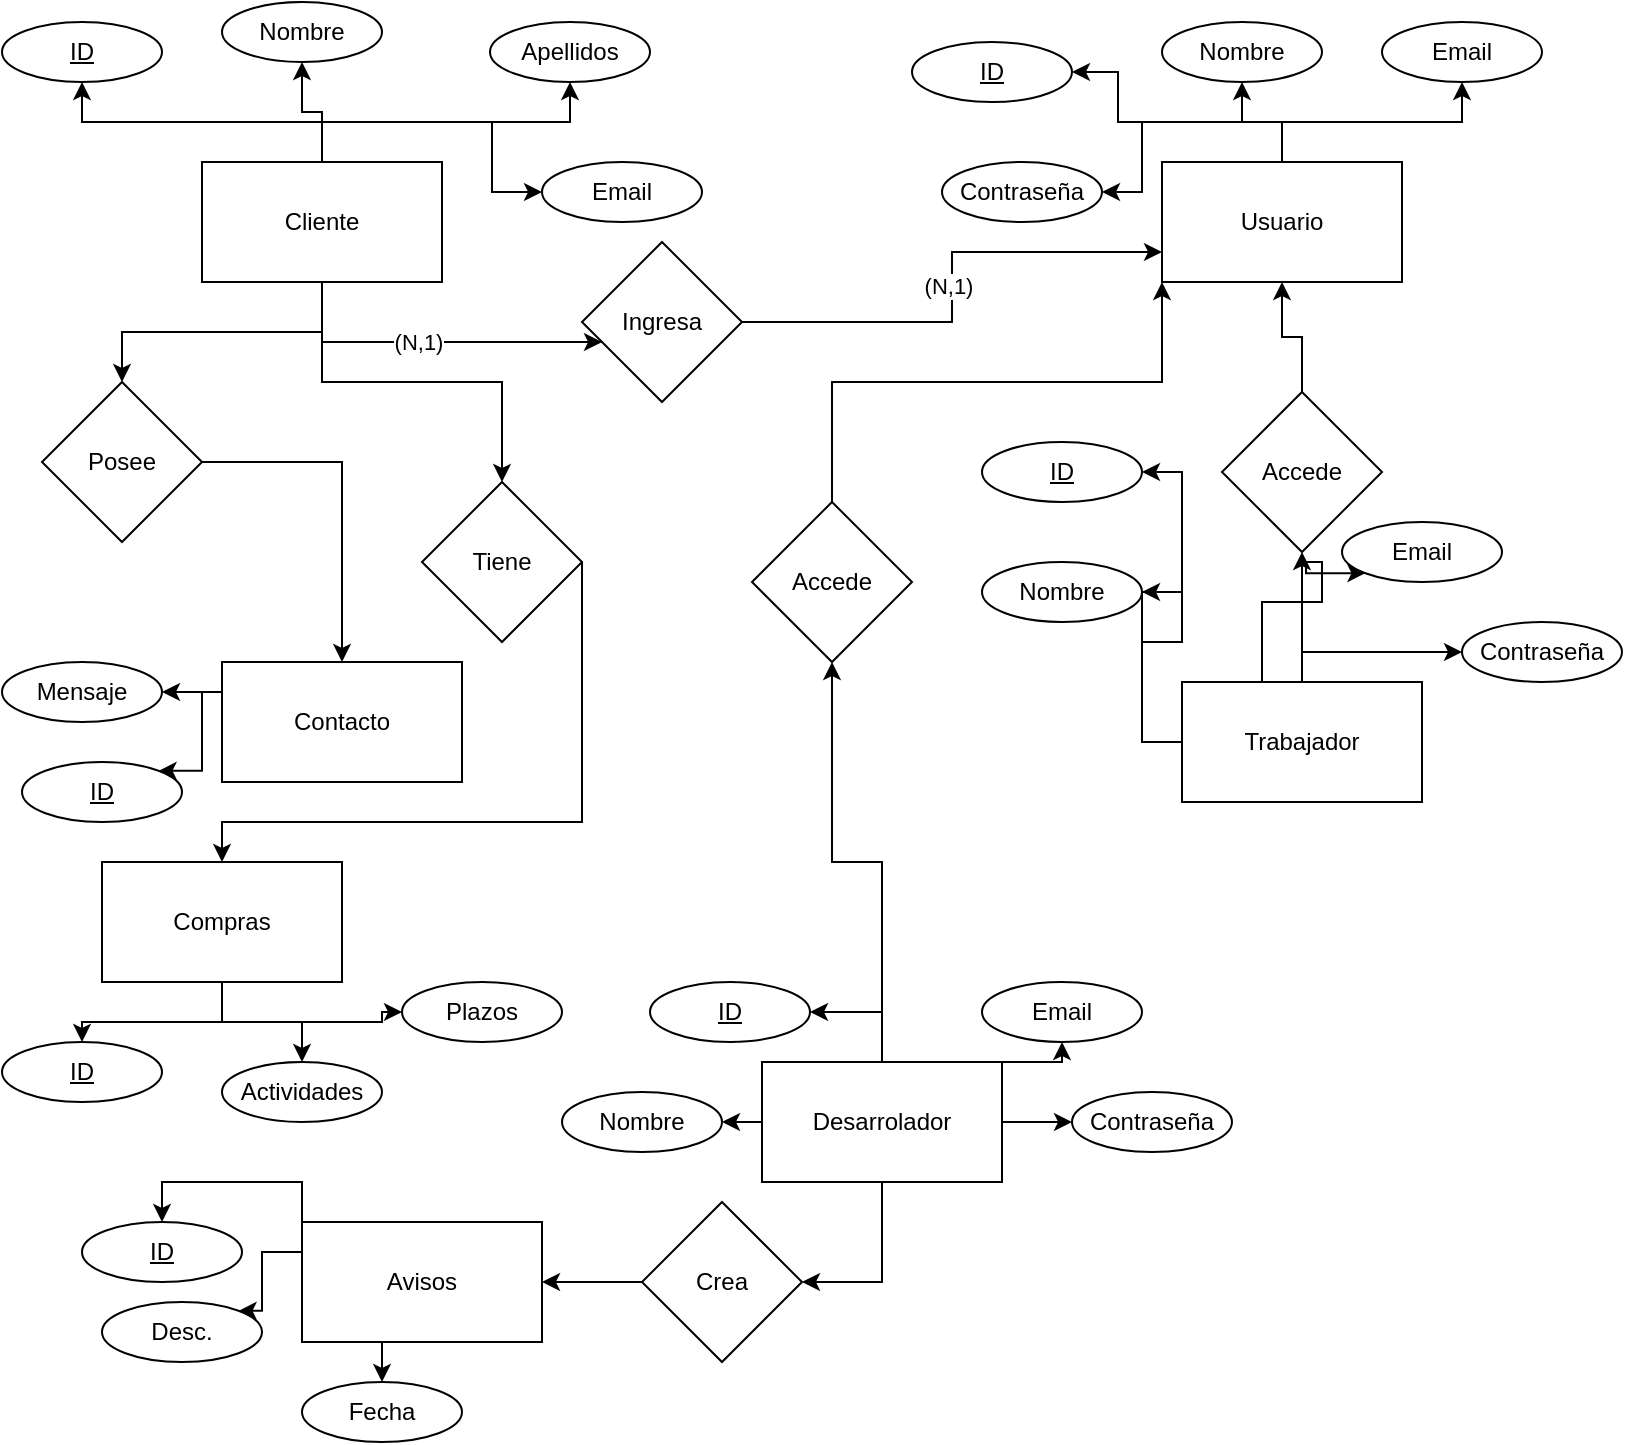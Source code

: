 <mxfile version="24.3.1" type="github">
  <diagram id="C5RBs43oDa-KdzZeNtuy" name="Page-1">
    <mxGraphModel dx="1434" dy="742" grid="1" gridSize="10" guides="1" tooltips="1" connect="1" arrows="1" fold="1" page="1" pageScale="1" pageWidth="827" pageHeight="1169" math="0" shadow="0">
      <root>
        <mxCell id="WIyWlLk6GJQsqaUBKTNV-0" />
        <mxCell id="WIyWlLk6GJQsqaUBKTNV-1" parent="WIyWlLk6GJQsqaUBKTNV-0" />
        <mxCell id="S-wjG19x41BNvVNmMQFC-13" style="edgeStyle=orthogonalEdgeStyle;rounded=0;orthogonalLoop=1;jettySize=auto;html=1;entryX=0.5;entryY=0;entryDx=0;entryDy=0;" edge="1" parent="WIyWlLk6GJQsqaUBKTNV-1" source="S-wjG19x41BNvVNmMQFC-11" target="S-wjG19x41BNvVNmMQFC-15">
          <mxGeometry relative="1" as="geometry">
            <mxPoint x="250" y="230" as="targetPoint" />
          </mxGeometry>
        </mxCell>
        <mxCell id="S-wjG19x41BNvVNmMQFC-23" style="edgeStyle=orthogonalEdgeStyle;rounded=0;orthogonalLoop=1;jettySize=auto;html=1;exitX=0.5;exitY=0;exitDx=0;exitDy=0;entryX=0.5;entryY=1;entryDx=0;entryDy=0;" edge="1" parent="WIyWlLk6GJQsqaUBKTNV-1" source="S-wjG19x41BNvVNmMQFC-11" target="S-wjG19x41BNvVNmMQFC-20">
          <mxGeometry relative="1" as="geometry" />
        </mxCell>
        <mxCell id="S-wjG19x41BNvVNmMQFC-26" style="edgeStyle=orthogonalEdgeStyle;rounded=0;orthogonalLoop=1;jettySize=auto;html=1;" edge="1" parent="WIyWlLk6GJQsqaUBKTNV-1" source="S-wjG19x41BNvVNmMQFC-11" target="S-wjG19x41BNvVNmMQFC-27">
          <mxGeometry relative="1" as="geometry">
            <mxPoint x="90" y="230" as="targetPoint" />
          </mxGeometry>
        </mxCell>
        <mxCell id="S-wjG19x41BNvVNmMQFC-42" style="edgeStyle=orthogonalEdgeStyle;rounded=0;orthogonalLoop=1;jettySize=auto;html=1;exitX=0.5;exitY=0;exitDx=0;exitDy=0;entryX=0.5;entryY=1;entryDx=0;entryDy=0;" edge="1" parent="WIyWlLk6GJQsqaUBKTNV-1" source="S-wjG19x41BNvVNmMQFC-11" target="S-wjG19x41BNvVNmMQFC-18">
          <mxGeometry relative="1" as="geometry" />
        </mxCell>
        <mxCell id="S-wjG19x41BNvVNmMQFC-43" style="edgeStyle=orthogonalEdgeStyle;rounded=0;orthogonalLoop=1;jettySize=auto;html=1;exitX=0.5;exitY=0;exitDx=0;exitDy=0;entryX=0.5;entryY=1;entryDx=0;entryDy=0;" edge="1" parent="WIyWlLk6GJQsqaUBKTNV-1" source="S-wjG19x41BNvVNmMQFC-11" target="S-wjG19x41BNvVNmMQFC-21">
          <mxGeometry relative="1" as="geometry" />
        </mxCell>
        <mxCell id="S-wjG19x41BNvVNmMQFC-44" style="edgeStyle=orthogonalEdgeStyle;rounded=0;orthogonalLoop=1;jettySize=auto;html=1;exitX=0.5;exitY=0;exitDx=0;exitDy=0;entryX=0;entryY=0.5;entryDx=0;entryDy=0;" edge="1" parent="WIyWlLk6GJQsqaUBKTNV-1" source="S-wjG19x41BNvVNmMQFC-11" target="S-wjG19x41BNvVNmMQFC-22">
          <mxGeometry relative="1" as="geometry" />
        </mxCell>
        <mxCell id="S-wjG19x41BNvVNmMQFC-54" style="edgeStyle=orthogonalEdgeStyle;rounded=0;orthogonalLoop=1;jettySize=auto;html=1;" edge="1" parent="WIyWlLk6GJQsqaUBKTNV-1" source="S-wjG19x41BNvVNmMQFC-11" target="S-wjG19x41BNvVNmMQFC-55">
          <mxGeometry relative="1" as="geometry">
            <mxPoint x="470" y="180" as="targetPoint" />
            <Array as="points">
              <mxPoint x="250" y="180" />
              <mxPoint x="451" y="180" />
            </Array>
          </mxGeometry>
        </mxCell>
        <mxCell id="S-wjG19x41BNvVNmMQFC-57" value="(N,1)" style="edgeLabel;html=1;align=center;verticalAlign=middle;resizable=0;points=[];" vertex="1" connectable="0" parent="S-wjG19x41BNvVNmMQFC-54">
          <mxGeometry x="-0.086" relative="1" as="geometry">
            <mxPoint as="offset" />
          </mxGeometry>
        </mxCell>
        <mxCell id="S-wjG19x41BNvVNmMQFC-11" value="Cliente" style="rounded=0;whiteSpace=wrap;html=1;" vertex="1" parent="WIyWlLk6GJQsqaUBKTNV-1">
          <mxGeometry x="110" y="90" width="120" height="60" as="geometry" />
        </mxCell>
        <mxCell id="S-wjG19x41BNvVNmMQFC-16" style="edgeStyle=orthogonalEdgeStyle;rounded=0;orthogonalLoop=1;jettySize=auto;html=1;" edge="1" parent="WIyWlLk6GJQsqaUBKTNV-1" source="S-wjG19x41BNvVNmMQFC-15" target="S-wjG19x41BNvVNmMQFC-17">
          <mxGeometry relative="1" as="geometry">
            <mxPoint x="340" y="400" as="targetPoint" />
            <Array as="points">
              <mxPoint x="300" y="420" />
              <mxPoint x="120" y="420" />
            </Array>
          </mxGeometry>
        </mxCell>
        <mxCell id="S-wjG19x41BNvVNmMQFC-15" value="Tiene" style="rhombus;whiteSpace=wrap;html=1;" vertex="1" parent="WIyWlLk6GJQsqaUBKTNV-1">
          <mxGeometry x="220" y="250" width="80" height="80" as="geometry" />
        </mxCell>
        <mxCell id="S-wjG19x41BNvVNmMQFC-37" style="edgeStyle=orthogonalEdgeStyle;rounded=0;orthogonalLoop=1;jettySize=auto;html=1;entryX=0.5;entryY=0;entryDx=0;entryDy=0;" edge="1" parent="WIyWlLk6GJQsqaUBKTNV-1" source="S-wjG19x41BNvVNmMQFC-17" target="S-wjG19x41BNvVNmMQFC-34">
          <mxGeometry relative="1" as="geometry">
            <mxPoint x="120" y="530" as="targetPoint" />
          </mxGeometry>
        </mxCell>
        <mxCell id="S-wjG19x41BNvVNmMQFC-38" style="edgeStyle=orthogonalEdgeStyle;rounded=0;orthogonalLoop=1;jettySize=auto;html=1;exitX=0.5;exitY=1;exitDx=0;exitDy=0;entryX=0.5;entryY=0;entryDx=0;entryDy=0;" edge="1" parent="WIyWlLk6GJQsqaUBKTNV-1" source="S-wjG19x41BNvVNmMQFC-17" target="S-wjG19x41BNvVNmMQFC-35">
          <mxGeometry relative="1" as="geometry" />
        </mxCell>
        <mxCell id="S-wjG19x41BNvVNmMQFC-39" style="edgeStyle=orthogonalEdgeStyle;rounded=0;orthogonalLoop=1;jettySize=auto;html=1;exitX=0.5;exitY=1;exitDx=0;exitDy=0;entryX=0;entryY=0.5;entryDx=0;entryDy=0;" edge="1" parent="WIyWlLk6GJQsqaUBKTNV-1" source="S-wjG19x41BNvVNmMQFC-17" target="S-wjG19x41BNvVNmMQFC-36">
          <mxGeometry relative="1" as="geometry" />
        </mxCell>
        <mxCell id="S-wjG19x41BNvVNmMQFC-17" value="Compras" style="rounded=0;whiteSpace=wrap;html=1;" vertex="1" parent="WIyWlLk6GJQsqaUBKTNV-1">
          <mxGeometry x="60" y="440" width="120" height="60" as="geometry" />
        </mxCell>
        <mxCell id="S-wjG19x41BNvVNmMQFC-18" value="&lt;u style=&quot;&quot;&gt;ID&lt;/u&gt;" style="ellipse;whiteSpace=wrap;html=1;rounded=0;" vertex="1" parent="WIyWlLk6GJQsqaUBKTNV-1">
          <mxGeometry x="10" y="20" width="80" height="30" as="geometry" />
        </mxCell>
        <mxCell id="S-wjG19x41BNvVNmMQFC-20" value="Nombre" style="ellipse;whiteSpace=wrap;html=1;rounded=0;" vertex="1" parent="WIyWlLk6GJQsqaUBKTNV-1">
          <mxGeometry x="120" y="10" width="80" height="30" as="geometry" />
        </mxCell>
        <mxCell id="S-wjG19x41BNvVNmMQFC-21" value="Apellidos" style="ellipse;whiteSpace=wrap;html=1;rounded=0;" vertex="1" parent="WIyWlLk6GJQsqaUBKTNV-1">
          <mxGeometry x="254" y="20" width="80" height="30" as="geometry" />
        </mxCell>
        <mxCell id="S-wjG19x41BNvVNmMQFC-22" value="Email" style="ellipse;whiteSpace=wrap;html=1;rounded=0;" vertex="1" parent="WIyWlLk6GJQsqaUBKTNV-1">
          <mxGeometry x="280" y="90" width="80" height="30" as="geometry" />
        </mxCell>
        <mxCell id="S-wjG19x41BNvVNmMQFC-28" style="edgeStyle=orthogonalEdgeStyle;rounded=0;orthogonalLoop=1;jettySize=auto;html=1;" edge="1" parent="WIyWlLk6GJQsqaUBKTNV-1" source="S-wjG19x41BNvVNmMQFC-27" target="S-wjG19x41BNvVNmMQFC-29">
          <mxGeometry relative="1" as="geometry">
            <mxPoint x="180" y="370" as="targetPoint" />
          </mxGeometry>
        </mxCell>
        <mxCell id="S-wjG19x41BNvVNmMQFC-27" value="Posee" style="rhombus;whiteSpace=wrap;html=1;" vertex="1" parent="WIyWlLk6GJQsqaUBKTNV-1">
          <mxGeometry x="30" y="200" width="80" height="80" as="geometry" />
        </mxCell>
        <mxCell id="S-wjG19x41BNvVNmMQFC-32" style="edgeStyle=orthogonalEdgeStyle;rounded=0;orthogonalLoop=1;jettySize=auto;html=1;exitX=0;exitY=0.25;exitDx=0;exitDy=0;entryX=1;entryY=0.5;entryDx=0;entryDy=0;" edge="1" parent="WIyWlLk6GJQsqaUBKTNV-1" source="S-wjG19x41BNvVNmMQFC-29" target="S-wjG19x41BNvVNmMQFC-30">
          <mxGeometry relative="1" as="geometry" />
        </mxCell>
        <mxCell id="S-wjG19x41BNvVNmMQFC-40" style="edgeStyle=orthogonalEdgeStyle;rounded=0;orthogonalLoop=1;jettySize=auto;html=1;exitX=0;exitY=0.25;exitDx=0;exitDy=0;entryX=1;entryY=0;entryDx=0;entryDy=0;" edge="1" parent="WIyWlLk6GJQsqaUBKTNV-1" source="S-wjG19x41BNvVNmMQFC-29" target="S-wjG19x41BNvVNmMQFC-31">
          <mxGeometry relative="1" as="geometry">
            <Array as="points">
              <mxPoint x="110" y="355" />
              <mxPoint x="110" y="394" />
            </Array>
          </mxGeometry>
        </mxCell>
        <mxCell id="S-wjG19x41BNvVNmMQFC-29" value="Contacto" style="rounded=0;whiteSpace=wrap;html=1;" vertex="1" parent="WIyWlLk6GJQsqaUBKTNV-1">
          <mxGeometry x="120" y="340" width="120" height="60" as="geometry" />
        </mxCell>
        <mxCell id="S-wjG19x41BNvVNmMQFC-30" value="Mensaje" style="ellipse;whiteSpace=wrap;html=1;rounded=0;" vertex="1" parent="WIyWlLk6GJQsqaUBKTNV-1">
          <mxGeometry x="10" y="340" width="80" height="30" as="geometry" />
        </mxCell>
        <mxCell id="S-wjG19x41BNvVNmMQFC-31" value="&lt;u style=&quot;&quot;&gt;ID&lt;/u&gt;" style="ellipse;whiteSpace=wrap;html=1;rounded=0;" vertex="1" parent="WIyWlLk6GJQsqaUBKTNV-1">
          <mxGeometry x="20" y="390" width="80" height="30" as="geometry" />
        </mxCell>
        <mxCell id="S-wjG19x41BNvVNmMQFC-34" value="&lt;u style=&quot;&quot;&gt;ID&lt;/u&gt;" style="ellipse;whiteSpace=wrap;html=1;rounded=0;" vertex="1" parent="WIyWlLk6GJQsqaUBKTNV-1">
          <mxGeometry x="10" y="530" width="80" height="30" as="geometry" />
        </mxCell>
        <mxCell id="S-wjG19x41BNvVNmMQFC-35" value="Actividades" style="ellipse;whiteSpace=wrap;html=1;rounded=0;" vertex="1" parent="WIyWlLk6GJQsqaUBKTNV-1">
          <mxGeometry x="120" y="540" width="80" height="30" as="geometry" />
        </mxCell>
        <mxCell id="S-wjG19x41BNvVNmMQFC-36" value="Plazos" style="ellipse;whiteSpace=wrap;html=1;rounded=0;" vertex="1" parent="WIyWlLk6GJQsqaUBKTNV-1">
          <mxGeometry x="210" y="500" width="80" height="30" as="geometry" />
        </mxCell>
        <mxCell id="S-wjG19x41BNvVNmMQFC-50" style="edgeStyle=orthogonalEdgeStyle;rounded=0;orthogonalLoop=1;jettySize=auto;html=1;entryX=0.5;entryY=1;entryDx=0;entryDy=0;" edge="1" parent="WIyWlLk6GJQsqaUBKTNV-1" source="S-wjG19x41BNvVNmMQFC-45" target="S-wjG19x41BNvVNmMQFC-47">
          <mxGeometry relative="1" as="geometry" />
        </mxCell>
        <mxCell id="S-wjG19x41BNvVNmMQFC-51" style="edgeStyle=orthogonalEdgeStyle;rounded=0;orthogonalLoop=1;jettySize=auto;html=1;entryX=0.5;entryY=1;entryDx=0;entryDy=0;" edge="1" parent="WIyWlLk6GJQsqaUBKTNV-1" source="S-wjG19x41BNvVNmMQFC-45" target="S-wjG19x41BNvVNmMQFC-48">
          <mxGeometry relative="1" as="geometry" />
        </mxCell>
        <mxCell id="S-wjG19x41BNvVNmMQFC-52" style="edgeStyle=orthogonalEdgeStyle;rounded=0;orthogonalLoop=1;jettySize=auto;html=1;entryX=1;entryY=0.5;entryDx=0;entryDy=0;" edge="1" parent="WIyWlLk6GJQsqaUBKTNV-1" source="S-wjG19x41BNvVNmMQFC-45" target="S-wjG19x41BNvVNmMQFC-46">
          <mxGeometry relative="1" as="geometry">
            <Array as="points">
              <mxPoint x="650" y="70" />
              <mxPoint x="568" y="70" />
              <mxPoint x="568" y="45" />
            </Array>
          </mxGeometry>
        </mxCell>
        <mxCell id="S-wjG19x41BNvVNmMQFC-53" style="edgeStyle=orthogonalEdgeStyle;rounded=0;orthogonalLoop=1;jettySize=auto;html=1;exitX=0.5;exitY=0;exitDx=0;exitDy=0;entryX=1;entryY=0.5;entryDx=0;entryDy=0;" edge="1" parent="WIyWlLk6GJQsqaUBKTNV-1" source="S-wjG19x41BNvVNmMQFC-45" target="S-wjG19x41BNvVNmMQFC-49">
          <mxGeometry relative="1" as="geometry">
            <Array as="points">
              <mxPoint x="650" y="70" />
              <mxPoint x="580" y="70" />
              <mxPoint x="580" y="105" />
            </Array>
          </mxGeometry>
        </mxCell>
        <mxCell id="S-wjG19x41BNvVNmMQFC-45" value="Usuario" style="rounded=0;whiteSpace=wrap;html=1;" vertex="1" parent="WIyWlLk6GJQsqaUBKTNV-1">
          <mxGeometry x="590" y="90" width="120" height="60" as="geometry" />
        </mxCell>
        <mxCell id="S-wjG19x41BNvVNmMQFC-46" value="&lt;u style=&quot;&quot;&gt;ID&lt;/u&gt;" style="ellipse;whiteSpace=wrap;html=1;rounded=0;" vertex="1" parent="WIyWlLk6GJQsqaUBKTNV-1">
          <mxGeometry x="465" y="30" width="80" height="30" as="geometry" />
        </mxCell>
        <mxCell id="S-wjG19x41BNvVNmMQFC-47" value="Nombre" style="ellipse;whiteSpace=wrap;html=1;rounded=0;" vertex="1" parent="WIyWlLk6GJQsqaUBKTNV-1">
          <mxGeometry x="590" y="20" width="80" height="30" as="geometry" />
        </mxCell>
        <mxCell id="S-wjG19x41BNvVNmMQFC-48" value="Email" style="ellipse;whiteSpace=wrap;html=1;rounded=0;" vertex="1" parent="WIyWlLk6GJQsqaUBKTNV-1">
          <mxGeometry x="700" y="20" width="80" height="30" as="geometry" />
        </mxCell>
        <mxCell id="S-wjG19x41BNvVNmMQFC-49" value="Contraseña" style="ellipse;whiteSpace=wrap;html=1;rounded=0;" vertex="1" parent="WIyWlLk6GJQsqaUBKTNV-1">
          <mxGeometry x="480" y="90" width="80" height="30" as="geometry" />
        </mxCell>
        <mxCell id="S-wjG19x41BNvVNmMQFC-56" style="edgeStyle=orthogonalEdgeStyle;rounded=0;orthogonalLoop=1;jettySize=auto;html=1;entryX=0;entryY=0.75;entryDx=0;entryDy=0;" edge="1" parent="WIyWlLk6GJQsqaUBKTNV-1" source="S-wjG19x41BNvVNmMQFC-55" target="S-wjG19x41BNvVNmMQFC-45">
          <mxGeometry relative="1" as="geometry" />
        </mxCell>
        <mxCell id="S-wjG19x41BNvVNmMQFC-58" value="(N,1)" style="edgeLabel;html=1;align=center;verticalAlign=middle;resizable=0;points=[];" vertex="1" connectable="0" parent="S-wjG19x41BNvVNmMQFC-56">
          <mxGeometry x="0.008" y="2" relative="1" as="geometry">
            <mxPoint as="offset" />
          </mxGeometry>
        </mxCell>
        <mxCell id="S-wjG19x41BNvVNmMQFC-55" value="Ingresa" style="rhombus;whiteSpace=wrap;html=1;" vertex="1" parent="WIyWlLk6GJQsqaUBKTNV-1">
          <mxGeometry x="300" y="130" width="80" height="80" as="geometry" />
        </mxCell>
        <mxCell id="S-wjG19x41BNvVNmMQFC-64" style="edgeStyle=orthogonalEdgeStyle;rounded=0;orthogonalLoop=1;jettySize=auto;html=1;entryX=1;entryY=0.5;entryDx=0;entryDy=0;" edge="1" parent="WIyWlLk6GJQsqaUBKTNV-1" source="S-wjG19x41BNvVNmMQFC-59" target="S-wjG19x41BNvVNmMQFC-60">
          <mxGeometry relative="1" as="geometry" />
        </mxCell>
        <mxCell id="S-wjG19x41BNvVNmMQFC-65" style="edgeStyle=orthogonalEdgeStyle;rounded=0;orthogonalLoop=1;jettySize=auto;html=1;entryX=1;entryY=0.5;entryDx=0;entryDy=0;" edge="1" parent="WIyWlLk6GJQsqaUBKTNV-1" source="S-wjG19x41BNvVNmMQFC-59" target="S-wjG19x41BNvVNmMQFC-61">
          <mxGeometry relative="1" as="geometry" />
        </mxCell>
        <mxCell id="S-wjG19x41BNvVNmMQFC-66" style="edgeStyle=orthogonalEdgeStyle;rounded=0;orthogonalLoop=1;jettySize=auto;html=1;entryX=0;entryY=0.5;entryDx=0;entryDy=0;exitX=0.5;exitY=0;exitDx=0;exitDy=0;" edge="1" parent="WIyWlLk6GJQsqaUBKTNV-1" source="S-wjG19x41BNvVNmMQFC-59" target="S-wjG19x41BNvVNmMQFC-62">
          <mxGeometry relative="1" as="geometry">
            <mxPoint x="730" y="384.39" as="sourcePoint" />
            <mxPoint x="761.716" y="229.997" as="targetPoint" />
            <Array as="points">
              <mxPoint x="660" y="335" />
            </Array>
          </mxGeometry>
        </mxCell>
        <mxCell id="S-wjG19x41BNvVNmMQFC-67" style="edgeStyle=orthogonalEdgeStyle;rounded=0;orthogonalLoop=1;jettySize=auto;html=1;entryX=0;entryY=1;entryDx=0;entryDy=0;" edge="1" parent="WIyWlLk6GJQsqaUBKTNV-1" source="S-wjG19x41BNvVNmMQFC-59" target="S-wjG19x41BNvVNmMQFC-63">
          <mxGeometry relative="1" as="geometry">
            <Array as="points">
              <mxPoint x="640" y="310" />
              <mxPoint x="670" y="310" />
              <mxPoint x="670" y="290" />
              <mxPoint x="662" y="290" />
            </Array>
          </mxGeometry>
        </mxCell>
        <mxCell id="S-wjG19x41BNvVNmMQFC-68" style="edgeStyle=orthogonalEdgeStyle;rounded=0;orthogonalLoop=1;jettySize=auto;html=1;" edge="1" parent="WIyWlLk6GJQsqaUBKTNV-1" source="S-wjG19x41BNvVNmMQFC-59" target="S-wjG19x41BNvVNmMQFC-69">
          <mxGeometry relative="1" as="geometry">
            <mxPoint x="640" y="210" as="targetPoint" />
          </mxGeometry>
        </mxCell>
        <mxCell id="S-wjG19x41BNvVNmMQFC-59" value="Trabajador" style="rounded=0;whiteSpace=wrap;html=1;" vertex="1" parent="WIyWlLk6GJQsqaUBKTNV-1">
          <mxGeometry x="600" y="350" width="120" height="60" as="geometry" />
        </mxCell>
        <mxCell id="S-wjG19x41BNvVNmMQFC-60" value="&lt;u style=&quot;&quot;&gt;ID&lt;/u&gt;" style="ellipse;whiteSpace=wrap;html=1;rounded=0;" vertex="1" parent="WIyWlLk6GJQsqaUBKTNV-1">
          <mxGeometry x="500" y="230" width="80" height="30" as="geometry" />
        </mxCell>
        <mxCell id="S-wjG19x41BNvVNmMQFC-61" value="Nombre" style="ellipse;whiteSpace=wrap;html=1;rounded=0;" vertex="1" parent="WIyWlLk6GJQsqaUBKTNV-1">
          <mxGeometry x="500" y="290" width="80" height="30" as="geometry" />
        </mxCell>
        <mxCell id="S-wjG19x41BNvVNmMQFC-62" value="Contraseña" style="ellipse;whiteSpace=wrap;html=1;rounded=0;" vertex="1" parent="WIyWlLk6GJQsqaUBKTNV-1">
          <mxGeometry x="740" y="320" width="80" height="30" as="geometry" />
        </mxCell>
        <mxCell id="S-wjG19x41BNvVNmMQFC-63" value="Email" style="ellipse;whiteSpace=wrap;html=1;rounded=0;" vertex="1" parent="WIyWlLk6GJQsqaUBKTNV-1">
          <mxGeometry x="680" y="270" width="80" height="30" as="geometry" />
        </mxCell>
        <mxCell id="S-wjG19x41BNvVNmMQFC-70" style="edgeStyle=orthogonalEdgeStyle;rounded=0;orthogonalLoop=1;jettySize=auto;html=1;entryX=0.5;entryY=1;entryDx=0;entryDy=0;" edge="1" parent="WIyWlLk6GJQsqaUBKTNV-1" source="S-wjG19x41BNvVNmMQFC-69" target="S-wjG19x41BNvVNmMQFC-45">
          <mxGeometry relative="1" as="geometry" />
        </mxCell>
        <mxCell id="S-wjG19x41BNvVNmMQFC-69" value="Accede" style="rhombus;whiteSpace=wrap;html=1;" vertex="1" parent="WIyWlLk6GJQsqaUBKTNV-1">
          <mxGeometry x="620" y="205" width="80" height="80" as="geometry" />
        </mxCell>
        <mxCell id="S-wjG19x41BNvVNmMQFC-71" style="edgeStyle=orthogonalEdgeStyle;rounded=0;orthogonalLoop=1;jettySize=auto;html=1;exitX=0.5;exitY=1;exitDx=0;exitDy=0;" edge="1" parent="WIyWlLk6GJQsqaUBKTNV-1" source="S-wjG19x41BNvVNmMQFC-63" target="S-wjG19x41BNvVNmMQFC-63">
          <mxGeometry relative="1" as="geometry" />
        </mxCell>
        <mxCell id="S-wjG19x41BNvVNmMQFC-77" style="edgeStyle=orthogonalEdgeStyle;rounded=0;orthogonalLoop=1;jettySize=auto;html=1;entryX=1;entryY=0.5;entryDx=0;entryDy=0;" edge="1" parent="WIyWlLk6GJQsqaUBKTNV-1" source="S-wjG19x41BNvVNmMQFC-72" target="S-wjG19x41BNvVNmMQFC-73">
          <mxGeometry relative="1" as="geometry" />
        </mxCell>
        <mxCell id="S-wjG19x41BNvVNmMQFC-82" style="edgeStyle=orthogonalEdgeStyle;rounded=0;orthogonalLoop=1;jettySize=auto;html=1;entryX=0.5;entryY=1;entryDx=0;entryDy=0;" edge="1" parent="WIyWlLk6GJQsqaUBKTNV-1" source="S-wjG19x41BNvVNmMQFC-72" target="S-wjG19x41BNvVNmMQFC-84">
          <mxGeometry relative="1" as="geometry">
            <mxPoint x="430" y="300" as="targetPoint" />
          </mxGeometry>
        </mxCell>
        <mxCell id="S-wjG19x41BNvVNmMQFC-86" style="edgeStyle=orthogonalEdgeStyle;rounded=0;orthogonalLoop=1;jettySize=auto;html=1;exitX=1;exitY=0;exitDx=0;exitDy=0;entryX=0.5;entryY=1;entryDx=0;entryDy=0;" edge="1" parent="WIyWlLk6GJQsqaUBKTNV-1" source="S-wjG19x41BNvVNmMQFC-72" target="S-wjG19x41BNvVNmMQFC-75">
          <mxGeometry relative="1" as="geometry" />
        </mxCell>
        <mxCell id="S-wjG19x41BNvVNmMQFC-89" style="edgeStyle=orthogonalEdgeStyle;rounded=0;orthogonalLoop=1;jettySize=auto;html=1;exitX=0;exitY=0.5;exitDx=0;exitDy=0;entryX=1;entryY=0.5;entryDx=0;entryDy=0;" edge="1" parent="WIyWlLk6GJQsqaUBKTNV-1" source="S-wjG19x41BNvVNmMQFC-72" target="S-wjG19x41BNvVNmMQFC-74">
          <mxGeometry relative="1" as="geometry" />
        </mxCell>
        <mxCell id="S-wjG19x41BNvVNmMQFC-90" style="edgeStyle=orthogonalEdgeStyle;rounded=0;orthogonalLoop=1;jettySize=auto;html=1;exitX=1;exitY=0.5;exitDx=0;exitDy=0;entryX=0;entryY=0.5;entryDx=0;entryDy=0;" edge="1" parent="WIyWlLk6GJQsqaUBKTNV-1" source="S-wjG19x41BNvVNmMQFC-72" target="S-wjG19x41BNvVNmMQFC-76">
          <mxGeometry relative="1" as="geometry" />
        </mxCell>
        <mxCell id="S-wjG19x41BNvVNmMQFC-91" style="edgeStyle=orthogonalEdgeStyle;rounded=0;orthogonalLoop=1;jettySize=auto;html=1;exitX=0.5;exitY=1;exitDx=0;exitDy=0;entryX=1;entryY=0.5;entryDx=0;entryDy=0;" edge="1" parent="WIyWlLk6GJQsqaUBKTNV-1" source="S-wjG19x41BNvVNmMQFC-72" target="S-wjG19x41BNvVNmMQFC-92">
          <mxGeometry relative="1" as="geometry">
            <mxPoint x="410" y="640" as="targetPoint" />
          </mxGeometry>
        </mxCell>
        <mxCell id="S-wjG19x41BNvVNmMQFC-72" value="Desarrolador" style="rounded=0;whiteSpace=wrap;html=1;" vertex="1" parent="WIyWlLk6GJQsqaUBKTNV-1">
          <mxGeometry x="390" y="540" width="120" height="60" as="geometry" />
        </mxCell>
        <mxCell id="S-wjG19x41BNvVNmMQFC-73" value="&lt;u style=&quot;&quot;&gt;ID&lt;/u&gt;" style="ellipse;whiteSpace=wrap;html=1;rounded=0;" vertex="1" parent="WIyWlLk6GJQsqaUBKTNV-1">
          <mxGeometry x="334" y="500" width="80" height="30" as="geometry" />
        </mxCell>
        <mxCell id="S-wjG19x41BNvVNmMQFC-74" value="Nombre" style="ellipse;whiteSpace=wrap;html=1;rounded=0;" vertex="1" parent="WIyWlLk6GJQsqaUBKTNV-1">
          <mxGeometry x="290" y="555" width="80" height="30" as="geometry" />
        </mxCell>
        <mxCell id="S-wjG19x41BNvVNmMQFC-75" value="Email" style="ellipse;whiteSpace=wrap;html=1;rounded=0;" vertex="1" parent="WIyWlLk6GJQsqaUBKTNV-1">
          <mxGeometry x="500" y="500" width="80" height="30" as="geometry" />
        </mxCell>
        <mxCell id="S-wjG19x41BNvVNmMQFC-76" value="Contraseña" style="ellipse;whiteSpace=wrap;html=1;rounded=0;" vertex="1" parent="WIyWlLk6GJQsqaUBKTNV-1">
          <mxGeometry x="545" y="555" width="80" height="30" as="geometry" />
        </mxCell>
        <mxCell id="S-wjG19x41BNvVNmMQFC-85" style="edgeStyle=orthogonalEdgeStyle;rounded=0;orthogonalLoop=1;jettySize=auto;html=1;entryX=0;entryY=1;entryDx=0;entryDy=0;" edge="1" parent="WIyWlLk6GJQsqaUBKTNV-1" source="S-wjG19x41BNvVNmMQFC-84" target="S-wjG19x41BNvVNmMQFC-45">
          <mxGeometry relative="1" as="geometry">
            <Array as="points">
              <mxPoint x="425" y="200" />
              <mxPoint x="590" y="200" />
            </Array>
          </mxGeometry>
        </mxCell>
        <mxCell id="S-wjG19x41BNvVNmMQFC-84" value="Accede" style="rhombus;whiteSpace=wrap;html=1;" vertex="1" parent="WIyWlLk6GJQsqaUBKTNV-1">
          <mxGeometry x="385" y="260" width="80" height="80" as="geometry" />
        </mxCell>
        <mxCell id="S-wjG19x41BNvVNmMQFC-93" style="edgeStyle=orthogonalEdgeStyle;rounded=0;orthogonalLoop=1;jettySize=auto;html=1;" edge="1" parent="WIyWlLk6GJQsqaUBKTNV-1" source="S-wjG19x41BNvVNmMQFC-92" target="S-wjG19x41BNvVNmMQFC-94">
          <mxGeometry relative="1" as="geometry">
            <mxPoint x="260" y="650" as="targetPoint" />
          </mxGeometry>
        </mxCell>
        <mxCell id="S-wjG19x41BNvVNmMQFC-92" value="Crea" style="rhombus;whiteSpace=wrap;html=1;" vertex="1" parent="WIyWlLk6GJQsqaUBKTNV-1">
          <mxGeometry x="330" y="610" width="80" height="80" as="geometry" />
        </mxCell>
        <mxCell id="S-wjG19x41BNvVNmMQFC-98" style="edgeStyle=orthogonalEdgeStyle;rounded=0;orthogonalLoop=1;jettySize=auto;html=1;exitX=0;exitY=0;exitDx=0;exitDy=0;entryX=0.5;entryY=0;entryDx=0;entryDy=0;" edge="1" parent="WIyWlLk6GJQsqaUBKTNV-1" source="S-wjG19x41BNvVNmMQFC-94" target="S-wjG19x41BNvVNmMQFC-95">
          <mxGeometry relative="1" as="geometry" />
        </mxCell>
        <mxCell id="S-wjG19x41BNvVNmMQFC-99" style="edgeStyle=orthogonalEdgeStyle;rounded=0;orthogonalLoop=1;jettySize=auto;html=1;exitX=0;exitY=0.25;exitDx=0;exitDy=0;entryX=1;entryY=0;entryDx=0;entryDy=0;" edge="1" parent="WIyWlLk6GJQsqaUBKTNV-1" source="S-wjG19x41BNvVNmMQFC-94" target="S-wjG19x41BNvVNmMQFC-96">
          <mxGeometry relative="1" as="geometry" />
        </mxCell>
        <mxCell id="S-wjG19x41BNvVNmMQFC-100" style="edgeStyle=orthogonalEdgeStyle;rounded=0;orthogonalLoop=1;jettySize=auto;html=1;exitX=0.5;exitY=1;exitDx=0;exitDy=0;entryX=0.5;entryY=0;entryDx=0;entryDy=0;" edge="1" parent="WIyWlLk6GJQsqaUBKTNV-1" source="S-wjG19x41BNvVNmMQFC-94" target="S-wjG19x41BNvVNmMQFC-97">
          <mxGeometry relative="1" as="geometry" />
        </mxCell>
        <mxCell id="S-wjG19x41BNvVNmMQFC-94" value="Avisos" style="rounded=0;whiteSpace=wrap;html=1;" vertex="1" parent="WIyWlLk6GJQsqaUBKTNV-1">
          <mxGeometry x="160" y="620" width="120" height="60" as="geometry" />
        </mxCell>
        <mxCell id="S-wjG19x41BNvVNmMQFC-95" value="&lt;u style=&quot;&quot;&gt;ID&lt;/u&gt;" style="ellipse;whiteSpace=wrap;html=1;rounded=0;" vertex="1" parent="WIyWlLk6GJQsqaUBKTNV-1">
          <mxGeometry x="50" y="620" width="80" height="30" as="geometry" />
        </mxCell>
        <mxCell id="S-wjG19x41BNvVNmMQFC-96" value="Desc." style="ellipse;whiteSpace=wrap;html=1;rounded=0;" vertex="1" parent="WIyWlLk6GJQsqaUBKTNV-1">
          <mxGeometry x="60" y="660" width="80" height="30" as="geometry" />
        </mxCell>
        <mxCell id="S-wjG19x41BNvVNmMQFC-97" value="Fecha" style="ellipse;whiteSpace=wrap;html=1;rounded=0;" vertex="1" parent="WIyWlLk6GJQsqaUBKTNV-1">
          <mxGeometry x="160" y="700" width="80" height="30" as="geometry" />
        </mxCell>
      </root>
    </mxGraphModel>
  </diagram>
</mxfile>

